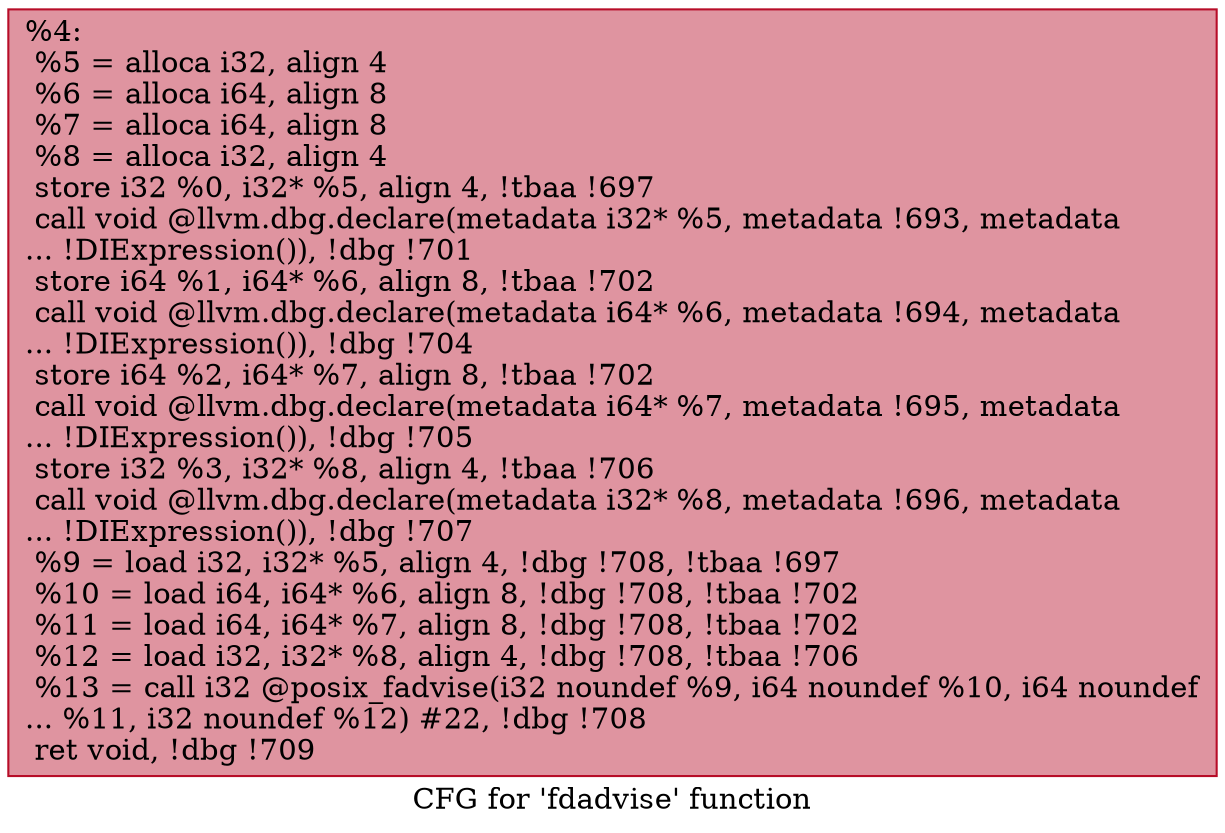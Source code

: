 digraph "CFG for 'fdadvise' function" {
	label="CFG for 'fdadvise' function";

	Node0x6505a0 [shape=record,color="#b70d28ff", style=filled, fillcolor="#b70d2870",label="{%4:\l  %5 = alloca i32, align 4\l  %6 = alloca i64, align 8\l  %7 = alloca i64, align 8\l  %8 = alloca i32, align 4\l  store i32 %0, i32* %5, align 4, !tbaa !697\l  call void @llvm.dbg.declare(metadata i32* %5, metadata !693, metadata\l... !DIExpression()), !dbg !701\l  store i64 %1, i64* %6, align 8, !tbaa !702\l  call void @llvm.dbg.declare(metadata i64* %6, metadata !694, metadata\l... !DIExpression()), !dbg !704\l  store i64 %2, i64* %7, align 8, !tbaa !702\l  call void @llvm.dbg.declare(metadata i64* %7, metadata !695, metadata\l... !DIExpression()), !dbg !705\l  store i32 %3, i32* %8, align 4, !tbaa !706\l  call void @llvm.dbg.declare(metadata i32* %8, metadata !696, metadata\l... !DIExpression()), !dbg !707\l  %9 = load i32, i32* %5, align 4, !dbg !708, !tbaa !697\l  %10 = load i64, i64* %6, align 8, !dbg !708, !tbaa !702\l  %11 = load i64, i64* %7, align 8, !dbg !708, !tbaa !702\l  %12 = load i32, i32* %8, align 4, !dbg !708, !tbaa !706\l  %13 = call i32 @posix_fadvise(i32 noundef %9, i64 noundef %10, i64 noundef\l... %11, i32 noundef %12) #22, !dbg !708\l  ret void, !dbg !709\l}"];
}
